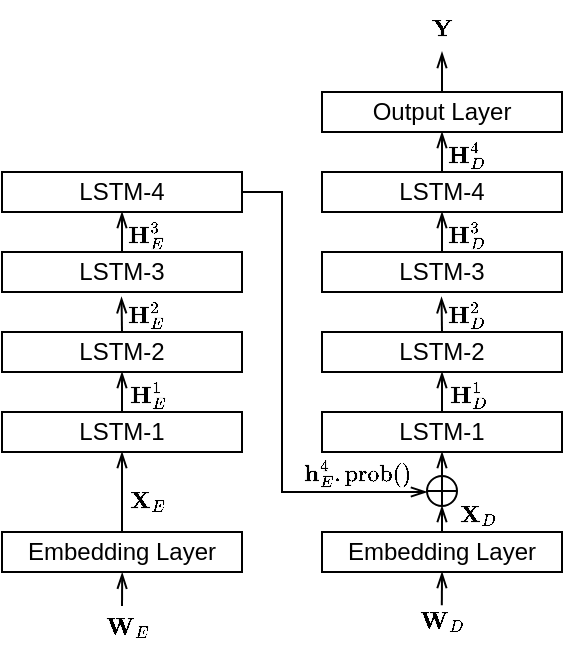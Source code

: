 <mxfile version="20.8.5" type="github">
  <diagram id="RZw11U9Z0QufpU0lCv-w" name="Page-1">
    <mxGraphModel dx="415" dy="282" grid="1" gridSize="10" guides="1" tooltips="1" connect="1" arrows="1" fold="1" page="1" pageScale="1" pageWidth="850" pageHeight="1100" math="1" shadow="0">
      <root>
        <mxCell id="0" />
        <mxCell id="1" parent="0" />
        <mxCell id="n8CdIjWMTedt_Ckutx07-6" style="edgeStyle=orthogonalEdgeStyle;rounded=0;orthogonalLoop=1;jettySize=auto;html=1;exitX=0.5;exitY=0;exitDx=0;exitDy=0;entryX=0.5;entryY=1;entryDx=0;entryDy=0;endArrow=openThin;endFill=0;" edge="1" parent="1" source="n8CdIjWMTedt_Ckutx07-1" target="n8CdIjWMTedt_Ckutx07-2">
          <mxGeometry relative="1" as="geometry" />
        </mxCell>
        <mxCell id="n8CdIjWMTedt_Ckutx07-1" value="Embedding Layer" style="rounded=0;whiteSpace=wrap;html=1;" vertex="1" parent="1">
          <mxGeometry x="360" y="380" width="120" height="20" as="geometry" />
        </mxCell>
        <mxCell id="n8CdIjWMTedt_Ckutx07-7" style="edgeStyle=orthogonalEdgeStyle;rounded=0;orthogonalLoop=1;jettySize=auto;html=1;exitX=0.5;exitY=0;exitDx=0;exitDy=0;entryX=0.5;entryY=1;entryDx=0;entryDy=0;endArrow=openThin;endFill=0;" edge="1" parent="1" source="n8CdIjWMTedt_Ckutx07-2" target="n8CdIjWMTedt_Ckutx07-3">
          <mxGeometry relative="1" as="geometry" />
        </mxCell>
        <mxCell id="n8CdIjWMTedt_Ckutx07-2" value="LSTM-1" style="rounded=0;whiteSpace=wrap;html=1;" vertex="1" parent="1">
          <mxGeometry x="360" y="320" width="120" height="20" as="geometry" />
        </mxCell>
        <mxCell id="n8CdIjWMTedt_Ckutx07-8" style="edgeStyle=orthogonalEdgeStyle;rounded=0;orthogonalLoop=1;jettySize=auto;html=1;exitX=0.5;exitY=0;exitDx=0;exitDy=0;entryX=0.498;entryY=1.13;entryDx=0;entryDy=0;entryPerimeter=0;endArrow=openThin;endFill=0;" edge="1" parent="1" source="n8CdIjWMTedt_Ckutx07-3" target="n8CdIjWMTedt_Ckutx07-4">
          <mxGeometry relative="1" as="geometry" />
        </mxCell>
        <mxCell id="n8CdIjWMTedt_Ckutx07-3" value="LSTM-2" style="rounded=0;whiteSpace=wrap;html=1;" vertex="1" parent="1">
          <mxGeometry x="360" y="280" width="120" height="20" as="geometry" />
        </mxCell>
        <mxCell id="n8CdIjWMTedt_Ckutx07-9" style="edgeStyle=orthogonalEdgeStyle;rounded=0;orthogonalLoop=1;jettySize=auto;html=1;exitX=0.5;exitY=0;exitDx=0;exitDy=0;entryX=0.5;entryY=1;entryDx=0;entryDy=0;endArrow=openThin;endFill=0;" edge="1" parent="1" source="n8CdIjWMTedt_Ckutx07-4" target="n8CdIjWMTedt_Ckutx07-5">
          <mxGeometry relative="1" as="geometry" />
        </mxCell>
        <mxCell id="n8CdIjWMTedt_Ckutx07-4" value="LSTM-3" style="rounded=0;whiteSpace=wrap;html=1;" vertex="1" parent="1">
          <mxGeometry x="360" y="240" width="120" height="20" as="geometry" />
        </mxCell>
        <mxCell id="n8CdIjWMTedt_Ckutx07-22" style="edgeStyle=orthogonalEdgeStyle;rounded=0;orthogonalLoop=1;jettySize=auto;html=1;exitX=1;exitY=0.5;exitDx=0;exitDy=0;entryX=0;entryY=1;entryDx=0;entryDy=0;endArrow=openThin;endFill=0;" edge="1" parent="1" source="n8CdIjWMTedt_Ckutx07-5" target="n8CdIjWMTedt_Ckutx07-19">
          <mxGeometry relative="1" as="geometry">
            <Array as="points">
              <mxPoint x="500" y="210" />
              <mxPoint x="500" y="360" />
              <mxPoint x="572" y="360" />
            </Array>
          </mxGeometry>
        </mxCell>
        <mxCell id="n8CdIjWMTedt_Ckutx07-5" value="LSTM-4" style="rounded=0;whiteSpace=wrap;html=1;" vertex="1" parent="1">
          <mxGeometry x="360" y="200" width="120" height="20" as="geometry" />
        </mxCell>
        <mxCell id="n8CdIjWMTedt_Ckutx07-20" style="edgeStyle=orthogonalEdgeStyle;rounded=0;orthogonalLoop=1;jettySize=auto;html=1;exitX=0.5;exitY=0;exitDx=0;exitDy=0;entryX=1;entryY=1;entryDx=0;entryDy=0;endArrow=openThin;endFill=0;" edge="1" parent="1" source="n8CdIjWMTedt_Ckutx07-11" target="n8CdIjWMTedt_Ckutx07-19">
          <mxGeometry relative="1" as="geometry" />
        </mxCell>
        <mxCell id="n8CdIjWMTedt_Ckutx07-11" value="Embedding Layer" style="rounded=0;whiteSpace=wrap;html=1;" vertex="1" parent="1">
          <mxGeometry x="520" y="380" width="120" height="20" as="geometry" />
        </mxCell>
        <mxCell id="n8CdIjWMTedt_Ckutx07-12" style="edgeStyle=orthogonalEdgeStyle;rounded=0;orthogonalLoop=1;jettySize=auto;html=1;exitX=0.5;exitY=0;exitDx=0;exitDy=0;entryX=0.5;entryY=1;entryDx=0;entryDy=0;endArrow=openThin;endFill=0;" edge="1" parent="1" source="n8CdIjWMTedt_Ckutx07-13" target="n8CdIjWMTedt_Ckutx07-15">
          <mxGeometry relative="1" as="geometry" />
        </mxCell>
        <mxCell id="n8CdIjWMTedt_Ckutx07-13" value="LSTM-1" style="rounded=0;whiteSpace=wrap;html=1;" vertex="1" parent="1">
          <mxGeometry x="520" y="320" width="120" height="20" as="geometry" />
        </mxCell>
        <mxCell id="n8CdIjWMTedt_Ckutx07-14" style="edgeStyle=orthogonalEdgeStyle;rounded=0;orthogonalLoop=1;jettySize=auto;html=1;exitX=0.5;exitY=0;exitDx=0;exitDy=0;entryX=0.498;entryY=1.13;entryDx=0;entryDy=0;entryPerimeter=0;endArrow=openThin;endFill=0;" edge="1" parent="1" source="n8CdIjWMTedt_Ckutx07-15" target="n8CdIjWMTedt_Ckutx07-17">
          <mxGeometry relative="1" as="geometry" />
        </mxCell>
        <mxCell id="n8CdIjWMTedt_Ckutx07-15" value="LSTM-2" style="rounded=0;whiteSpace=wrap;html=1;" vertex="1" parent="1">
          <mxGeometry x="520" y="280" width="120" height="20" as="geometry" />
        </mxCell>
        <mxCell id="n8CdIjWMTedt_Ckutx07-16" style="edgeStyle=orthogonalEdgeStyle;rounded=0;orthogonalLoop=1;jettySize=auto;html=1;exitX=0.5;exitY=0;exitDx=0;exitDy=0;entryX=0.5;entryY=1;entryDx=0;entryDy=0;endArrow=openThin;endFill=0;" edge="1" parent="1" source="n8CdIjWMTedt_Ckutx07-17" target="n8CdIjWMTedt_Ckutx07-18">
          <mxGeometry relative="1" as="geometry" />
        </mxCell>
        <mxCell id="n8CdIjWMTedt_Ckutx07-17" value="LSTM-3" style="rounded=0;whiteSpace=wrap;html=1;" vertex="1" parent="1">
          <mxGeometry x="520" y="240" width="120" height="20" as="geometry" />
        </mxCell>
        <mxCell id="n8CdIjWMTedt_Ckutx07-24" style="edgeStyle=orthogonalEdgeStyle;rounded=0;orthogonalLoop=1;jettySize=auto;html=1;exitX=0.5;exitY=0;exitDx=0;exitDy=0;entryX=0.5;entryY=1;entryDx=0;entryDy=0;endArrow=openThin;endFill=0;" edge="1" parent="1" source="n8CdIjWMTedt_Ckutx07-18" target="n8CdIjWMTedt_Ckutx07-23">
          <mxGeometry relative="1" as="geometry" />
        </mxCell>
        <mxCell id="n8CdIjWMTedt_Ckutx07-18" value="LSTM-4" style="rounded=0;whiteSpace=wrap;html=1;" vertex="1" parent="1">
          <mxGeometry x="520" y="200" width="120" height="20" as="geometry" />
        </mxCell>
        <mxCell id="n8CdIjWMTedt_Ckutx07-21" style="edgeStyle=orthogonalEdgeStyle;rounded=0;orthogonalLoop=1;jettySize=auto;html=1;exitX=0.5;exitY=0;exitDx=0;exitDy=0;entryX=0.5;entryY=1;entryDx=0;entryDy=0;endArrow=openThin;endFill=0;" edge="1" parent="1" source="n8CdIjWMTedt_Ckutx07-19" target="n8CdIjWMTedt_Ckutx07-13">
          <mxGeometry relative="1" as="geometry" />
        </mxCell>
        <mxCell id="n8CdIjWMTedt_Ckutx07-19" value="" style="shape=sumEllipse;perimeter=ellipsePerimeter;whiteSpace=wrap;html=1;backgroundOutline=1;rotation=45;" vertex="1" parent="1">
          <mxGeometry x="572.5" y="352" width="15" height="15" as="geometry" />
        </mxCell>
        <mxCell id="n8CdIjWMTedt_Ckutx07-43" style="edgeStyle=orthogonalEdgeStyle;rounded=0;orthogonalLoop=1;jettySize=auto;html=1;exitX=0.5;exitY=0;exitDx=0;exitDy=0;fontSize=10;endArrow=openThin;endFill=0;" edge="1" parent="1" source="n8CdIjWMTedt_Ckutx07-23">
          <mxGeometry relative="1" as="geometry">
            <mxPoint x="580" y="140" as="targetPoint" />
          </mxGeometry>
        </mxCell>
        <mxCell id="n8CdIjWMTedt_Ckutx07-23" value="Output Layer" style="rounded=0;whiteSpace=wrap;html=1;" vertex="1" parent="1">
          <mxGeometry x="520" y="160" width="120" height="20" as="geometry" />
        </mxCell>
        <mxCell id="n8CdIjWMTedt_Ckutx07-27" value="$$\mathbf W_E$$" style="text;html=1;align=center;verticalAlign=middle;resizable=0;points=[];autosize=1;strokeColor=none;fillColor=none;fontSize=10;" vertex="1" parent="1">
          <mxGeometry x="372" y="413" width="100" height="30" as="geometry" />
        </mxCell>
        <mxCell id="n8CdIjWMTedt_Ckutx07-28" value="$$\mathbf X_E$$" style="text;html=1;align=center;verticalAlign=middle;resizable=0;points=[];autosize=1;strokeColor=none;fillColor=none;fontSize=10;" vertex="1" parent="1">
          <mxGeometry x="382" y="350" width="100" height="30" as="geometry" />
        </mxCell>
        <mxCell id="n8CdIjWMTedt_Ckutx07-29" value="$$\mathbf H_E^1$$" style="text;html=1;align=center;verticalAlign=middle;resizable=0;points=[];autosize=1;strokeColor=none;fillColor=none;fontSize=10;" vertex="1" parent="1">
          <mxGeometry x="378" y="296" width="110" height="30" as="geometry" />
        </mxCell>
        <mxCell id="n8CdIjWMTedt_Ckutx07-30" value="$$\mathbf H_E^2$$" style="text;html=1;align=center;verticalAlign=middle;resizable=0;points=[];autosize=1;strokeColor=none;fillColor=none;fontSize=10;" vertex="1" parent="1">
          <mxGeometry x="377" y="256" width="110" height="30" as="geometry" />
        </mxCell>
        <mxCell id="n8CdIjWMTedt_Ckutx07-31" value="$$\mathbf H_E^3$$" style="text;html=1;align=center;verticalAlign=middle;resizable=0;points=[];autosize=1;strokeColor=none;fillColor=none;fontSize=10;" vertex="1" parent="1">
          <mxGeometry x="377" y="216" width="110" height="30" as="geometry" />
        </mxCell>
        <mxCell id="n8CdIjWMTedt_Ckutx07-32" value="$$\mathbf W_D$$" style="text;html=1;align=center;verticalAlign=middle;resizable=0;points=[];autosize=1;strokeColor=none;fillColor=none;fontSize=10;" vertex="1" parent="1">
          <mxGeometry x="530" y="410" width="100" height="30" as="geometry" />
        </mxCell>
        <mxCell id="n8CdIjWMTedt_Ckutx07-33" value="$$\mathbf h_E^4.\mathrm {prob()}$$" style="text;html=1;align=center;verticalAlign=middle;resizable=0;points=[];autosize=1;strokeColor=none;fillColor=none;fontSize=10;" vertex="1" parent="1">
          <mxGeometry x="442" y="335" width="190" height="30" as="geometry" />
        </mxCell>
        <mxCell id="n8CdIjWMTedt_Ckutx07-34" value="$$\mathbf X_D$$" style="text;html=1;align=center;verticalAlign=middle;resizable=0;points=[];autosize=1;strokeColor=none;fillColor=none;fontSize=10;" vertex="1" parent="1">
          <mxGeometry x="548" y="357" width="100" height="30" as="geometry" />
        </mxCell>
        <mxCell id="n8CdIjWMTedt_Ckutx07-35" value="$$\mathbf H_D^1$$" style="text;html=1;align=center;verticalAlign=middle;resizable=0;points=[];autosize=1;strokeColor=none;fillColor=none;fontSize=10;" vertex="1" parent="1">
          <mxGeometry x="538" y="296" width="110" height="30" as="geometry" />
        </mxCell>
        <mxCell id="n8CdIjWMTedt_Ckutx07-36" value="$$\mathbf H_D^2$$" style="text;html=1;align=center;verticalAlign=middle;resizable=0;points=[];autosize=1;strokeColor=none;fillColor=none;fontSize=10;" vertex="1" parent="1">
          <mxGeometry x="537" y="256" width="110" height="30" as="geometry" />
        </mxCell>
        <mxCell id="n8CdIjWMTedt_Ckutx07-37" value="$$\mathbf H_D^3$$" style="text;html=1;align=center;verticalAlign=middle;resizable=0;points=[];autosize=1;strokeColor=none;fillColor=none;fontSize=10;" vertex="1" parent="1">
          <mxGeometry x="537" y="216" width="110" height="30" as="geometry" />
        </mxCell>
        <mxCell id="n8CdIjWMTedt_Ckutx07-38" value="$$\mathbf H_D^4$$" style="text;html=1;align=center;verticalAlign=middle;resizable=0;points=[];autosize=1;strokeColor=none;fillColor=none;fontSize=10;" vertex="1" parent="1">
          <mxGeometry x="537" y="176" width="110" height="30" as="geometry" />
        </mxCell>
        <mxCell id="n8CdIjWMTedt_Ckutx07-40" value="" style="endArrow=openThin;html=1;rounded=0;fontSize=10;endFill=0;entryX=0.501;entryY=1.012;entryDx=0;entryDy=0;entryPerimeter=0;" edge="1" parent="1">
          <mxGeometry width="50" height="50" relative="1" as="geometry">
            <mxPoint x="420" y="417" as="sourcePoint" />
            <mxPoint x="420.1" y="400.36" as="targetPoint" />
            <Array as="points">
              <mxPoint x="420" y="417" />
            </Array>
          </mxGeometry>
        </mxCell>
        <mxCell id="n8CdIjWMTedt_Ckutx07-41" value="" style="endArrow=openThin;html=1;rounded=0;fontSize=10;endFill=0;entryX=0.501;entryY=1.012;entryDx=0;entryDy=0;entryPerimeter=0;" edge="1" parent="1">
          <mxGeometry width="50" height="50" relative="1" as="geometry">
            <mxPoint x="579.91" y="416.64" as="sourcePoint" />
            <mxPoint x="580.01" y="400" as="targetPoint" />
            <Array as="points">
              <mxPoint x="579.91" y="416.64" />
            </Array>
          </mxGeometry>
        </mxCell>
        <mxCell id="n8CdIjWMTedt_Ckutx07-44" value="$$\mathbf Y$$" style="text;html=1;align=center;verticalAlign=middle;resizable=0;points=[];autosize=1;strokeColor=none;fillColor=none;fontSize=10;" vertex="1" parent="1">
          <mxGeometry x="535" y="114" width="90" height="30" as="geometry" />
        </mxCell>
      </root>
    </mxGraphModel>
  </diagram>
</mxfile>
